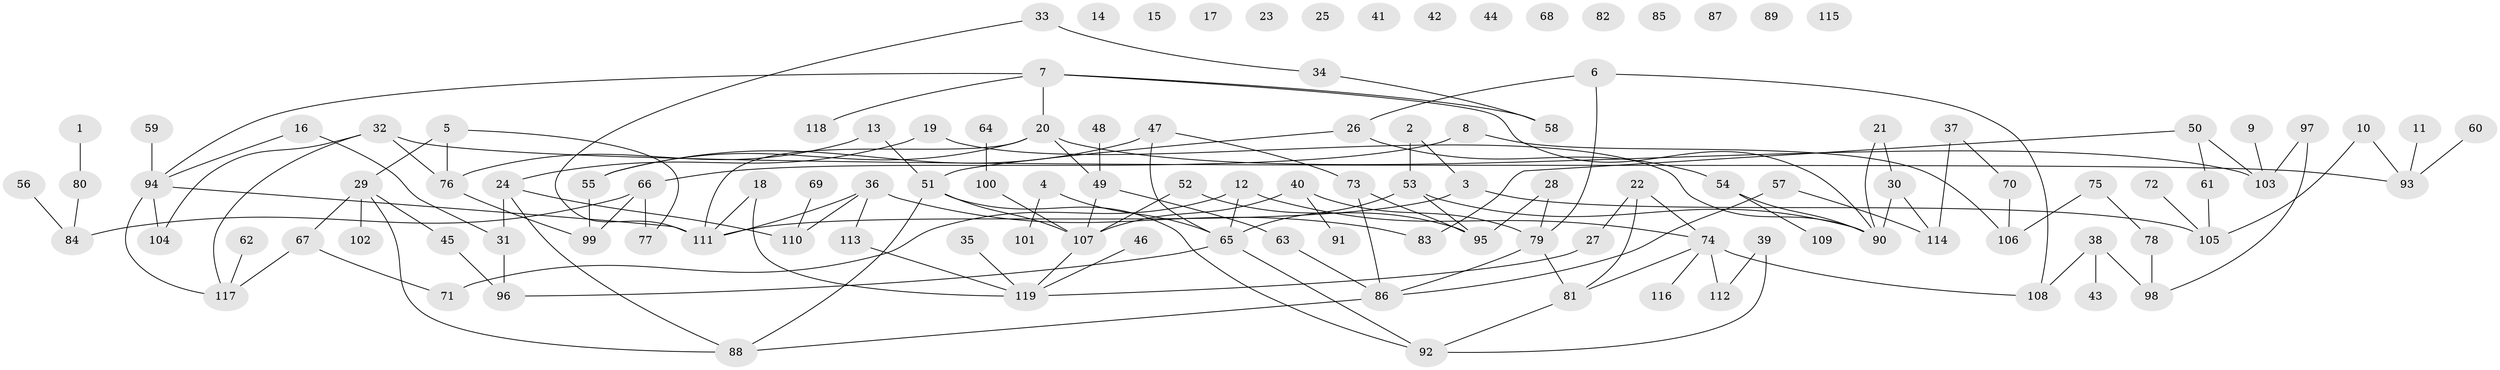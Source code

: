 // coarse degree distribution, {1: 0.1794871794871795, 3: 0.15384615384615385, 2: 0.16666666666666666, 5: 0.07692307692307693, 4: 0.10256410256410256, 0: 0.1794871794871795, 6: 0.11538461538461539, 7: 0.02564102564102564}
// Generated by graph-tools (version 1.1) at 2025/23/03/03/25 07:23:29]
// undirected, 119 vertices, 145 edges
graph export_dot {
graph [start="1"]
  node [color=gray90,style=filled];
  1;
  2;
  3;
  4;
  5;
  6;
  7;
  8;
  9;
  10;
  11;
  12;
  13;
  14;
  15;
  16;
  17;
  18;
  19;
  20;
  21;
  22;
  23;
  24;
  25;
  26;
  27;
  28;
  29;
  30;
  31;
  32;
  33;
  34;
  35;
  36;
  37;
  38;
  39;
  40;
  41;
  42;
  43;
  44;
  45;
  46;
  47;
  48;
  49;
  50;
  51;
  52;
  53;
  54;
  55;
  56;
  57;
  58;
  59;
  60;
  61;
  62;
  63;
  64;
  65;
  66;
  67;
  68;
  69;
  70;
  71;
  72;
  73;
  74;
  75;
  76;
  77;
  78;
  79;
  80;
  81;
  82;
  83;
  84;
  85;
  86;
  87;
  88;
  89;
  90;
  91;
  92;
  93;
  94;
  95;
  96;
  97;
  98;
  99;
  100;
  101;
  102;
  103;
  104;
  105;
  106;
  107;
  108;
  109;
  110;
  111;
  112;
  113;
  114;
  115;
  116;
  117;
  118;
  119;
  1 -- 80;
  2 -- 3;
  2 -- 53;
  3 -- 105;
  3 -- 111;
  4 -- 65;
  4 -- 101;
  5 -- 29;
  5 -- 76;
  5 -- 77;
  6 -- 26;
  6 -- 79;
  6 -- 108;
  7 -- 20;
  7 -- 58;
  7 -- 90;
  7 -- 94;
  7 -- 118;
  8 -- 66;
  8 -- 106;
  9 -- 103;
  10 -- 93;
  10 -- 105;
  11 -- 93;
  12 -- 65;
  12 -- 71;
  12 -- 74;
  13 -- 51;
  13 -- 76;
  16 -- 31;
  16 -- 94;
  18 -- 111;
  18 -- 119;
  19 -- 24;
  19 -- 90;
  20 -- 49;
  20 -- 55;
  20 -- 103;
  20 -- 111;
  21 -- 30;
  21 -- 90;
  22 -- 27;
  22 -- 74;
  22 -- 81;
  24 -- 31;
  24 -- 88;
  24 -- 110;
  26 -- 51;
  26 -- 54;
  27 -- 119;
  28 -- 79;
  28 -- 95;
  29 -- 45;
  29 -- 67;
  29 -- 88;
  29 -- 102;
  30 -- 90;
  30 -- 114;
  31 -- 96;
  32 -- 76;
  32 -- 93;
  32 -- 104;
  32 -- 117;
  33 -- 34;
  33 -- 111;
  34 -- 58;
  35 -- 119;
  36 -- 83;
  36 -- 110;
  36 -- 111;
  36 -- 113;
  37 -- 70;
  37 -- 114;
  38 -- 43;
  38 -- 98;
  38 -- 108;
  39 -- 92;
  39 -- 112;
  40 -- 79;
  40 -- 91;
  40 -- 107;
  45 -- 96;
  46 -- 119;
  47 -- 55;
  47 -- 65;
  47 -- 73;
  48 -- 49;
  49 -- 63;
  49 -- 107;
  50 -- 61;
  50 -- 83;
  50 -- 103;
  51 -- 88;
  51 -- 92;
  51 -- 107;
  52 -- 95;
  52 -- 107;
  53 -- 65;
  53 -- 90;
  53 -- 95;
  54 -- 90;
  54 -- 109;
  55 -- 99;
  56 -- 84;
  57 -- 86;
  57 -- 114;
  59 -- 94;
  60 -- 93;
  61 -- 105;
  62 -- 117;
  63 -- 86;
  64 -- 100;
  65 -- 92;
  65 -- 96;
  66 -- 77;
  66 -- 84;
  66 -- 99;
  67 -- 71;
  67 -- 117;
  69 -- 110;
  70 -- 106;
  72 -- 105;
  73 -- 86;
  73 -- 95;
  74 -- 81;
  74 -- 108;
  74 -- 112;
  74 -- 116;
  75 -- 78;
  75 -- 106;
  76 -- 99;
  78 -- 98;
  79 -- 81;
  79 -- 86;
  80 -- 84;
  81 -- 92;
  86 -- 88;
  94 -- 104;
  94 -- 111;
  94 -- 117;
  97 -- 98;
  97 -- 103;
  100 -- 107;
  107 -- 119;
  113 -- 119;
}
